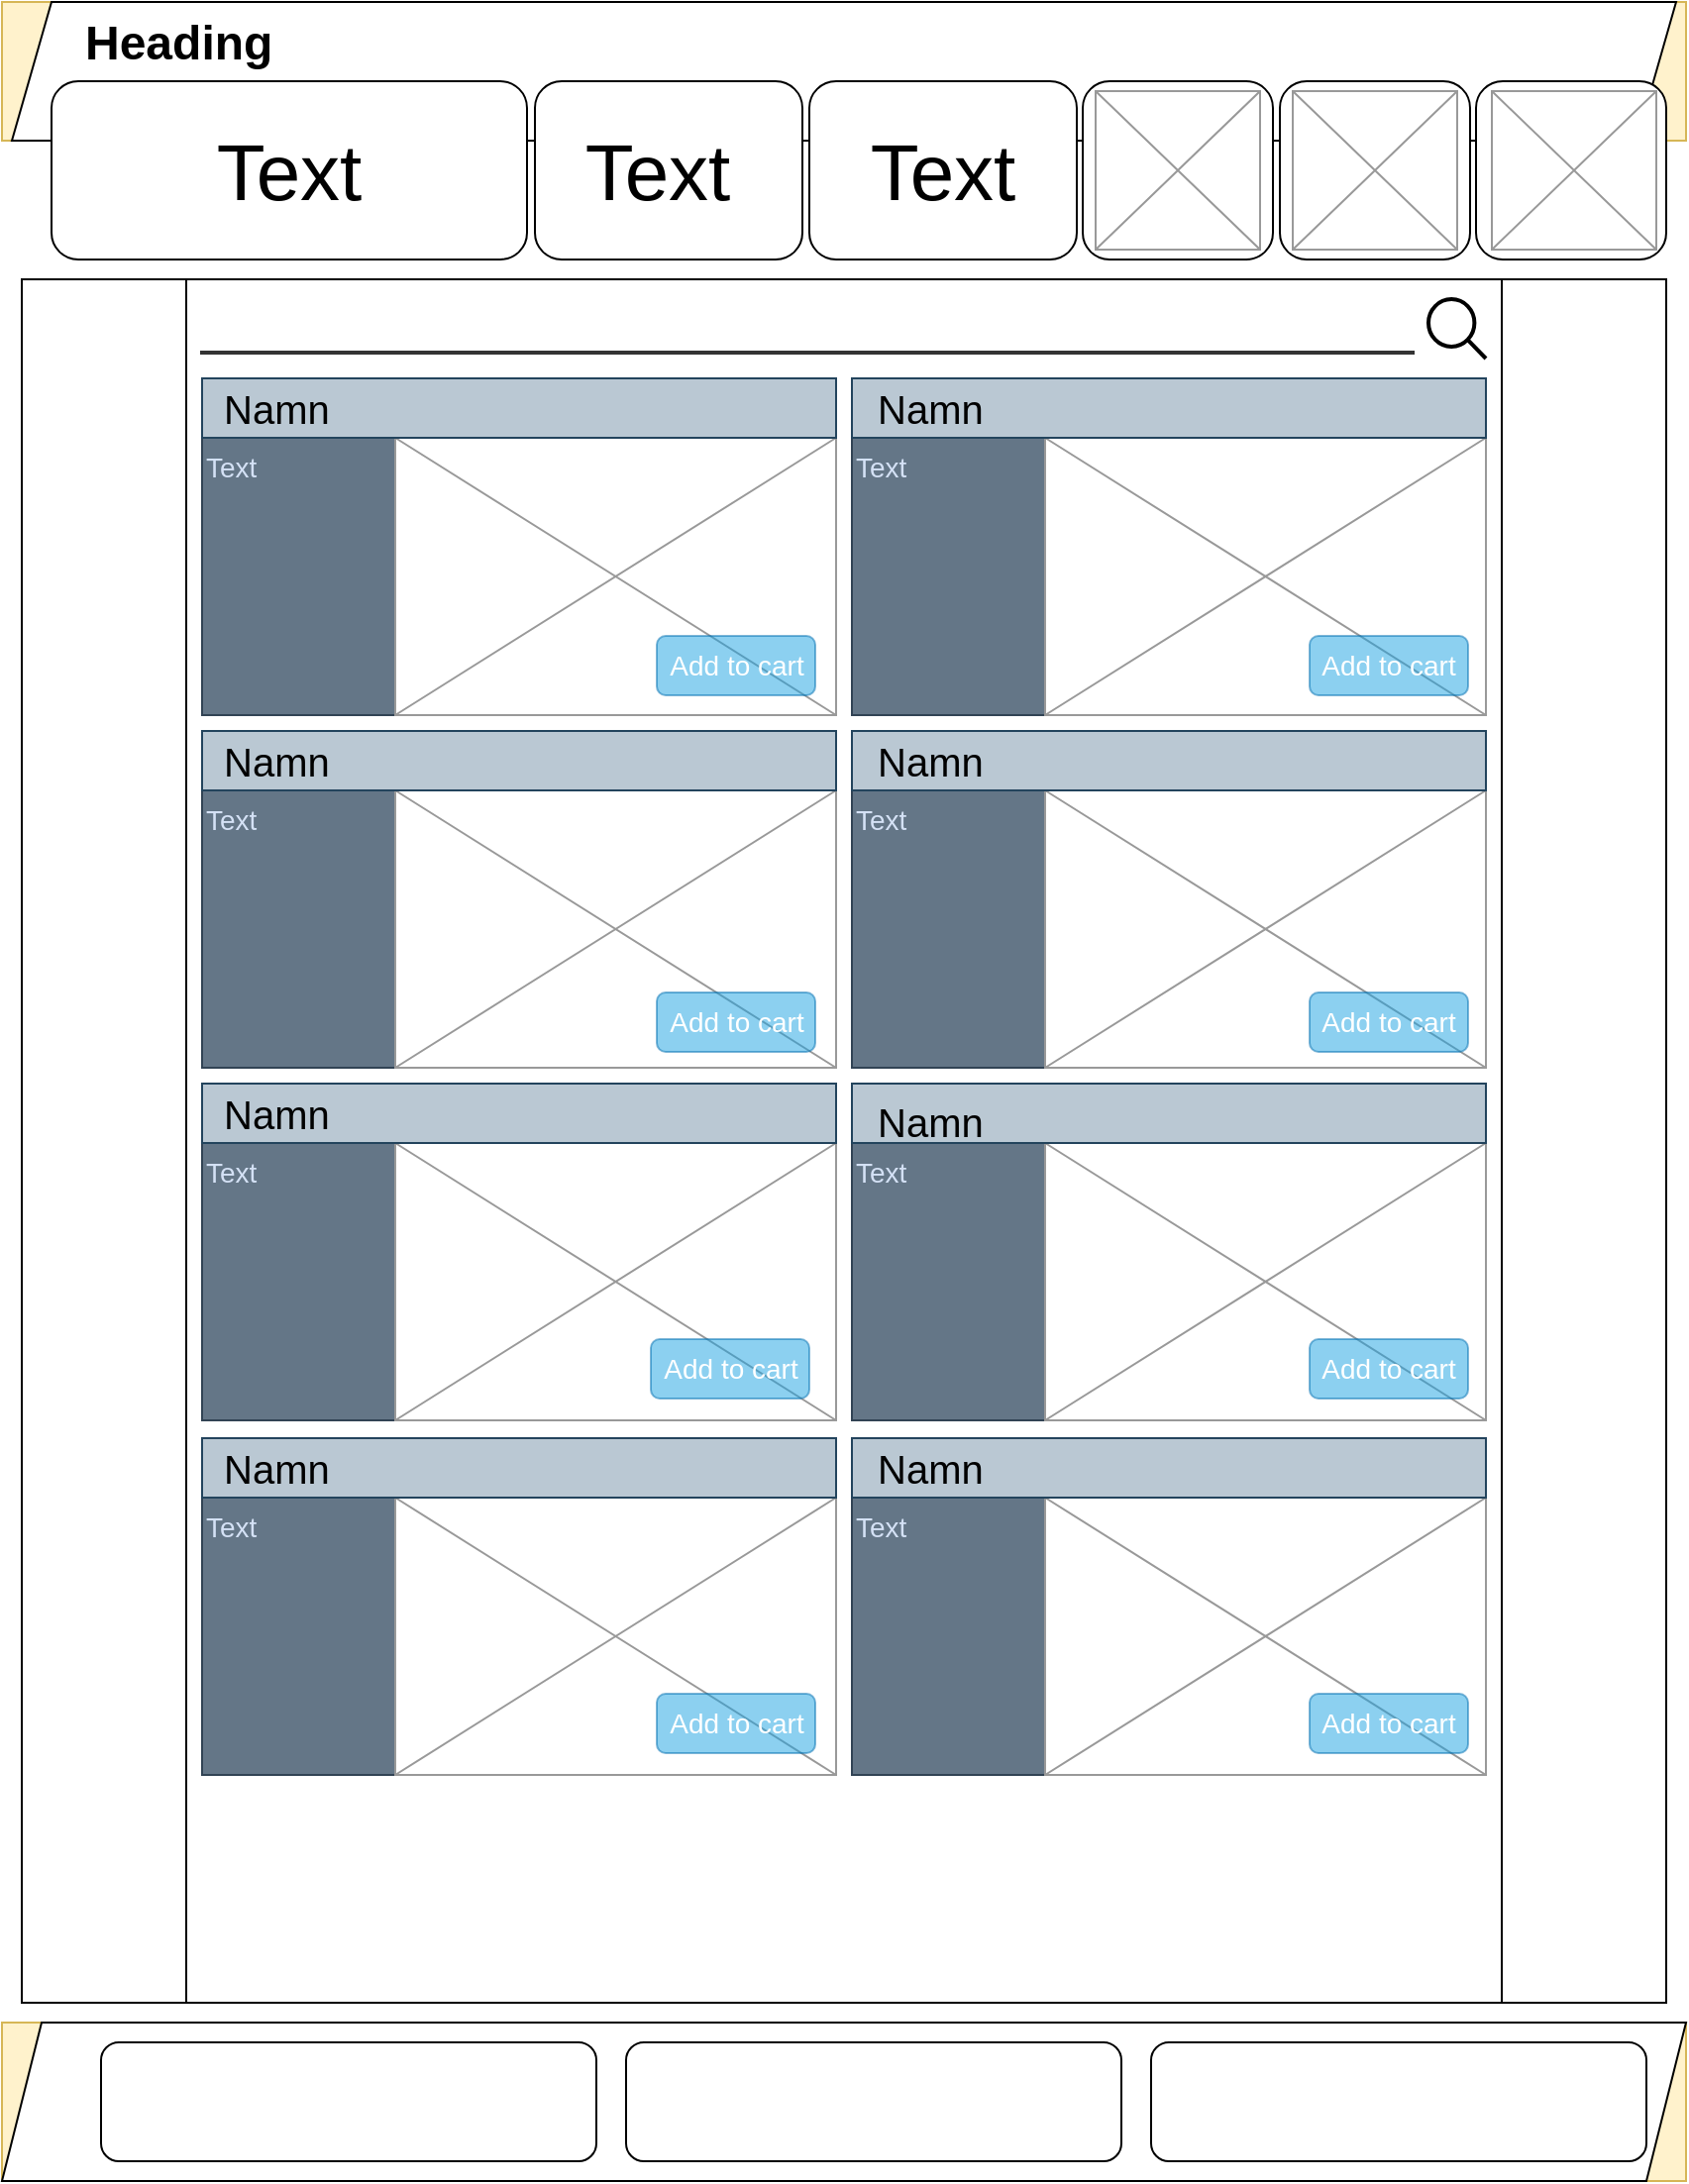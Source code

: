 <mxfile version="24.2.2" type="github">
  <diagram name="Page-1" id="_aL2HyndRuFS0IE2gdwW">
    <mxGraphModel dx="1222" dy="646" grid="1" gridSize="10" guides="1" tooltips="1" connect="1" arrows="1" fold="1" page="1" pageScale="1" pageWidth="850" pageHeight="1100" math="0" shadow="0">
      <root>
        <mxCell id="0" />
        <mxCell id="1" parent="0" />
        <mxCell id="N-eIPzf-mlfhLaISLXKf-17" value="" style="rounded=0;whiteSpace=wrap;html=1;fillColor=#fff2cc;strokeColor=#d6b656;" vertex="1" parent="1">
          <mxGeometry width="850" height="70" as="geometry" />
        </mxCell>
        <mxCell id="N-eIPzf-mlfhLaISLXKf-16" value="" style="rounded=0;whiteSpace=wrap;html=1;fillColor=#fff2cc;strokeColor=#d6b656;" vertex="1" parent="1">
          <mxGeometry y="1020" width="850" height="80" as="geometry" />
        </mxCell>
        <mxCell id="N-eIPzf-mlfhLaISLXKf-6" value="" style="shape=parallelogram;perimeter=parallelogramPerimeter;whiteSpace=wrap;html=1;fixedSize=1;" vertex="1" parent="1">
          <mxGeometry x="5" width="840" height="70" as="geometry" />
        </mxCell>
        <mxCell id="N-eIPzf-mlfhLaISLXKf-4" value="" style="rounded=1;whiteSpace=wrap;html=1;" vertex="1" parent="1">
          <mxGeometry x="407.5" y="40" width="135" height="90" as="geometry" />
        </mxCell>
        <mxCell id="N-eIPzf-mlfhLaISLXKf-2" value="" style="rounded=1;whiteSpace=wrap;html=1;" vertex="1" parent="1">
          <mxGeometry x="25" y="40" width="240" height="90" as="geometry" />
        </mxCell>
        <mxCell id="N-eIPzf-mlfhLaISLXKf-9" value="" style="shape=process;whiteSpace=wrap;html=1;backgroundOutline=1;" vertex="1" parent="1">
          <mxGeometry x="10" y="140" width="830" height="870" as="geometry" />
        </mxCell>
        <mxCell id="N-eIPzf-mlfhLaISLXKf-10" value="" style="shape=parallelogram;perimeter=parallelogramPerimeter;whiteSpace=wrap;html=1;fixedSize=1;" vertex="1" parent="1">
          <mxGeometry y="1020" width="850" height="80" as="geometry" />
        </mxCell>
        <mxCell id="N-eIPzf-mlfhLaISLXKf-13" value="" style="rounded=1;whiteSpace=wrap;html=1;" vertex="1" parent="1">
          <mxGeometry x="580" y="1030" width="250" height="60" as="geometry" />
        </mxCell>
        <mxCell id="N-eIPzf-mlfhLaISLXKf-14" value="" style="rounded=1;whiteSpace=wrap;html=1;" vertex="1" parent="1">
          <mxGeometry x="50" y="1030" width="250" height="60" as="geometry" />
        </mxCell>
        <mxCell id="N-eIPzf-mlfhLaISLXKf-15" value="" style="rounded=1;whiteSpace=wrap;html=1;" vertex="1" parent="1">
          <mxGeometry x="315" y="1030" width="250" height="60" as="geometry" />
        </mxCell>
        <mxCell id="N-eIPzf-mlfhLaISLXKf-25" value="&lt;font style=&quot;font-size: 40px;&quot;&gt;Text&lt;/font&gt;" style="text;html=1;align=center;verticalAlign=middle;whiteSpace=wrap;rounded=0;" vertex="1" parent="1">
          <mxGeometry x="65" y="45" width="160" height="80" as="geometry" />
        </mxCell>
        <mxCell id="N-eIPzf-mlfhLaISLXKf-29" value="&lt;h1 style=&quot;margin-top: 0px;&quot;&gt;Heading&lt;/h1&gt;" style="text;html=1;whiteSpace=wrap;overflow=hidden;rounded=0;" vertex="1" parent="1">
          <mxGeometry x="40" width="655" height="35" as="geometry" />
        </mxCell>
        <mxCell id="N-eIPzf-mlfhLaISLXKf-50" value="" style="rounded=0;whiteSpace=wrap;html=1;fillColor=#647687;strokeColor=#314354;fontColor=#ffffff;" vertex="1" parent="1">
          <mxGeometry x="101" y="190" width="320" height="170" as="geometry" />
        </mxCell>
        <mxCell id="N-eIPzf-mlfhLaISLXKf-47" value="" style="rounded=1;whiteSpace=wrap;html=1;" vertex="1" parent="1">
          <mxGeometry x="269" y="40" width="135" height="90" as="geometry" />
        </mxCell>
        <mxCell id="N-eIPzf-mlfhLaISLXKf-46" value="" style="rounded=1;whiteSpace=wrap;html=1;" vertex="1" parent="1">
          <mxGeometry x="645" y="40" width="96" height="90" as="geometry" />
        </mxCell>
        <mxCell id="N-eIPzf-mlfhLaISLXKf-26" value="&lt;font style=&quot;font-size: 40px;&quot;&gt;Text&lt;/font&gt;" style="text;html=1;align=center;verticalAlign=middle;whiteSpace=wrap;rounded=0;" vertex="1" parent="1">
          <mxGeometry x="250.5" y="45" width="160" height="80" as="geometry" />
        </mxCell>
        <mxCell id="N-eIPzf-mlfhLaISLXKf-49" value="" style="verticalLabelPosition=bottom;shadow=0;dashed=0;align=center;html=1;verticalAlign=top;strokeWidth=1;shape=mxgraph.mockup.graphics.simpleIcon;strokeColor=#999999;" vertex="1" parent="1">
          <mxGeometry x="198.5" y="220" width="222.5" height="140" as="geometry" />
        </mxCell>
        <mxCell id="N-eIPzf-mlfhLaISLXKf-51" value="" style="rounded=0;whiteSpace=wrap;html=1;fillColor=#bac8d3;strokeColor=#23445d;" vertex="1" parent="1">
          <mxGeometry x="101" y="190" width="320" height="30" as="geometry" />
        </mxCell>
        <mxCell id="N-eIPzf-mlfhLaISLXKf-44" value="&lt;font style=&quot;font-size: 20px;&quot;&gt;Namn&lt;/font&gt;" style="text;html=1;align=left;verticalAlign=middle;whiteSpace=wrap;rounded=0;" vertex="1" parent="1">
          <mxGeometry x="110" y="190" width="70" height="30" as="geometry" />
        </mxCell>
        <mxCell id="N-eIPzf-mlfhLaISLXKf-52" value="&lt;font style=&quot;font-size: 14px;&quot; color=&quot;#d4e1f5&quot;&gt;Text&lt;/font&gt;" style="text;html=1;align=left;verticalAlign=top;whiteSpace=wrap;rounded=0;horizontal=1;" vertex="1" parent="1">
          <mxGeometry x="101" y="220" width="95" height="140" as="geometry" />
        </mxCell>
        <mxCell id="N-eIPzf-mlfhLaISLXKf-68" value="" style="rounded=0;whiteSpace=wrap;html=1;fillColor=#647687;strokeColor=#314354;fontColor=#ffffff;" vertex="1" parent="1">
          <mxGeometry x="429" y="190" width="320" height="170" as="geometry" />
        </mxCell>
        <mxCell id="N-eIPzf-mlfhLaISLXKf-69" value="" style="verticalLabelPosition=bottom;shadow=0;dashed=0;align=center;html=1;verticalAlign=top;strokeWidth=1;shape=mxgraph.mockup.graphics.simpleIcon;strokeColor=#999999;" vertex="1" parent="1">
          <mxGeometry x="526.5" y="220" width="222.5" height="140" as="geometry" />
        </mxCell>
        <mxCell id="N-eIPzf-mlfhLaISLXKf-70" value="" style="rounded=0;whiteSpace=wrap;html=1;fillColor=#bac8d3;strokeColor=#23445d;" vertex="1" parent="1">
          <mxGeometry x="429" y="190" width="320" height="30" as="geometry" />
        </mxCell>
        <mxCell id="N-eIPzf-mlfhLaISLXKf-71" value="&lt;font style=&quot;font-size: 20px;&quot;&gt;Namn&lt;/font&gt;" style="text;html=1;align=left;verticalAlign=middle;whiteSpace=wrap;rounded=0;" vertex="1" parent="1">
          <mxGeometry x="440" y="190" width="70" height="30" as="geometry" />
        </mxCell>
        <mxCell id="N-eIPzf-mlfhLaISLXKf-72" value="&lt;font style=&quot;font-size: 14px;&quot; color=&quot;#d4e1f5&quot;&gt;Text&lt;/font&gt;" style="text;html=1;align=left;verticalAlign=top;whiteSpace=wrap;rounded=0;horizontal=1;" vertex="1" parent="1">
          <mxGeometry x="429" y="220" width="95" height="140" as="geometry" />
        </mxCell>
        <mxCell id="N-eIPzf-mlfhLaISLXKf-73" value="" style="rounded=0;whiteSpace=wrap;html=1;fillColor=#647687;strokeColor=#314354;fontColor=#ffffff;" vertex="1" parent="1">
          <mxGeometry x="101" y="368" width="320" height="170" as="geometry" />
        </mxCell>
        <mxCell id="N-eIPzf-mlfhLaISLXKf-74" value="" style="verticalLabelPosition=bottom;shadow=0;dashed=0;align=center;html=1;verticalAlign=top;strokeWidth=1;shape=mxgraph.mockup.graphics.simpleIcon;strokeColor=#999999;" vertex="1" parent="1">
          <mxGeometry x="198.5" y="398" width="222.5" height="140" as="geometry" />
        </mxCell>
        <mxCell id="N-eIPzf-mlfhLaISLXKf-75" value="" style="rounded=0;whiteSpace=wrap;html=1;fillColor=#bac8d3;strokeColor=#23445d;" vertex="1" parent="1">
          <mxGeometry x="101" y="368" width="320" height="30" as="geometry" />
        </mxCell>
        <mxCell id="N-eIPzf-mlfhLaISLXKf-76" value="&lt;font style=&quot;font-size: 20px;&quot;&gt;Namn&lt;/font&gt;" style="text;html=1;align=left;verticalAlign=middle;whiteSpace=wrap;rounded=0;" vertex="1" parent="1">
          <mxGeometry x="110" y="368" width="70" height="30" as="geometry" />
        </mxCell>
        <mxCell id="N-eIPzf-mlfhLaISLXKf-77" value="&lt;font style=&quot;font-size: 14px;&quot; color=&quot;#d4e1f5&quot;&gt;Text&lt;/font&gt;" style="text;html=1;align=left;verticalAlign=top;whiteSpace=wrap;rounded=0;horizontal=1;" vertex="1" parent="1">
          <mxGeometry x="101" y="398" width="95" height="140" as="geometry" />
        </mxCell>
        <mxCell id="N-eIPzf-mlfhLaISLXKf-78" value="" style="rounded=0;whiteSpace=wrap;html=1;fillColor=#647687;strokeColor=#314354;fontColor=#ffffff;" vertex="1" parent="1">
          <mxGeometry x="429" y="368" width="320" height="170" as="geometry" />
        </mxCell>
        <mxCell id="N-eIPzf-mlfhLaISLXKf-79" value="" style="verticalLabelPosition=bottom;shadow=0;dashed=0;align=center;html=1;verticalAlign=top;strokeWidth=1;shape=mxgraph.mockup.graphics.simpleIcon;strokeColor=#999999;" vertex="1" parent="1">
          <mxGeometry x="526.5" y="398" width="222.5" height="140" as="geometry" />
        </mxCell>
        <mxCell id="N-eIPzf-mlfhLaISLXKf-80" value="" style="rounded=0;whiteSpace=wrap;html=1;fillColor=#bac8d3;strokeColor=#23445d;" vertex="1" parent="1">
          <mxGeometry x="429" y="368" width="320" height="30" as="geometry" />
        </mxCell>
        <mxCell id="N-eIPzf-mlfhLaISLXKf-81" value="&lt;font style=&quot;font-size: 20px;&quot;&gt;Namn&lt;/font&gt;" style="text;html=1;align=left;verticalAlign=middle;whiteSpace=wrap;rounded=0;" vertex="1" parent="1">
          <mxGeometry x="440" y="368" width="70" height="30" as="geometry" />
        </mxCell>
        <mxCell id="N-eIPzf-mlfhLaISLXKf-82" value="&lt;font style=&quot;font-size: 14px;&quot; color=&quot;#d4e1f5&quot;&gt;Text&lt;/font&gt;" style="text;html=1;align=left;verticalAlign=top;whiteSpace=wrap;rounded=0;horizontal=1;" vertex="1" parent="1">
          <mxGeometry x="429" y="398" width="95" height="140" as="geometry" />
        </mxCell>
        <mxCell id="N-eIPzf-mlfhLaISLXKf-83" value="" style="rounded=0;whiteSpace=wrap;html=1;fillColor=#647687;strokeColor=#314354;fontColor=#ffffff;" vertex="1" parent="1">
          <mxGeometry x="101" y="546" width="320" height="170" as="geometry" />
        </mxCell>
        <mxCell id="N-eIPzf-mlfhLaISLXKf-84" value="" style="verticalLabelPosition=bottom;shadow=0;dashed=0;align=center;html=1;verticalAlign=top;strokeWidth=1;shape=mxgraph.mockup.graphics.simpleIcon;strokeColor=#999999;" vertex="1" parent="1">
          <mxGeometry x="198.5" y="576" width="222.5" height="140" as="geometry" />
        </mxCell>
        <mxCell id="N-eIPzf-mlfhLaISLXKf-85" value="" style="rounded=0;whiteSpace=wrap;html=1;fillColor=#bac8d3;strokeColor=#23445d;" vertex="1" parent="1">
          <mxGeometry x="101" y="546" width="320" height="30" as="geometry" />
        </mxCell>
        <mxCell id="N-eIPzf-mlfhLaISLXKf-86" value="&lt;font style=&quot;font-size: 20px;&quot;&gt;Namn&lt;/font&gt;" style="text;html=1;align=left;verticalAlign=middle;whiteSpace=wrap;rounded=0;" vertex="1" parent="1">
          <mxGeometry x="110" y="546" width="70" height="30" as="geometry" />
        </mxCell>
        <mxCell id="N-eIPzf-mlfhLaISLXKf-87" value="&lt;font style=&quot;font-size: 14px;&quot; color=&quot;#d4e1f5&quot;&gt;Text&lt;/font&gt;" style="text;html=1;align=left;verticalAlign=top;whiteSpace=wrap;rounded=0;horizontal=1;" vertex="1" parent="1">
          <mxGeometry x="101" y="576" width="95" height="140" as="geometry" />
        </mxCell>
        <mxCell id="N-eIPzf-mlfhLaISLXKf-88" value="" style="rounded=0;whiteSpace=wrap;html=1;fillColor=#647687;strokeColor=#314354;fontColor=#ffffff;" vertex="1" parent="1">
          <mxGeometry x="429" y="546" width="320" height="170" as="geometry" />
        </mxCell>
        <mxCell id="N-eIPzf-mlfhLaISLXKf-89" value="" style="verticalLabelPosition=bottom;shadow=0;dashed=0;align=center;html=1;verticalAlign=top;strokeWidth=1;shape=mxgraph.mockup.graphics.simpleIcon;strokeColor=#999999;" vertex="1" parent="1">
          <mxGeometry x="526.5" y="576" width="222.5" height="140" as="geometry" />
        </mxCell>
        <mxCell id="N-eIPzf-mlfhLaISLXKf-90" value="" style="rounded=0;whiteSpace=wrap;html=1;fillColor=#bac8d3;strokeColor=#23445d;" vertex="1" parent="1">
          <mxGeometry x="429" y="546" width="320" height="30" as="geometry" />
        </mxCell>
        <mxCell id="N-eIPzf-mlfhLaISLXKf-91" value="&lt;font style=&quot;font-size: 20px;&quot;&gt;Namn&lt;/font&gt;" style="text;html=1;align=left;verticalAlign=middle;whiteSpace=wrap;rounded=0;" vertex="1" parent="1">
          <mxGeometry x="440" y="550" width="70" height="30" as="geometry" />
        </mxCell>
        <mxCell id="N-eIPzf-mlfhLaISLXKf-92" value="&lt;font style=&quot;font-size: 14px;&quot; color=&quot;#d4e1f5&quot;&gt;Text&lt;/font&gt;" style="text;html=1;align=left;verticalAlign=top;whiteSpace=wrap;rounded=0;horizontal=1;" vertex="1" parent="1">
          <mxGeometry x="429" y="576" width="95" height="140" as="geometry" />
        </mxCell>
        <mxCell id="N-eIPzf-mlfhLaISLXKf-103" value="" style="rounded=0;whiteSpace=wrap;html=1;fillColor=#647687;strokeColor=#314354;fontColor=#ffffff;" vertex="1" parent="1">
          <mxGeometry x="101" y="725" width="320" height="170" as="geometry" />
        </mxCell>
        <mxCell id="N-eIPzf-mlfhLaISLXKf-104" value="" style="verticalLabelPosition=bottom;shadow=0;dashed=0;align=center;html=1;verticalAlign=top;strokeWidth=1;shape=mxgraph.mockup.graphics.simpleIcon;strokeColor=#999999;" vertex="1" parent="1">
          <mxGeometry x="198.5" y="755" width="222.5" height="140" as="geometry" />
        </mxCell>
        <mxCell id="N-eIPzf-mlfhLaISLXKf-105" value="" style="rounded=0;whiteSpace=wrap;html=1;fillColor=#bac8d3;strokeColor=#23445d;" vertex="1" parent="1">
          <mxGeometry x="101" y="725" width="320" height="30" as="geometry" />
        </mxCell>
        <mxCell id="N-eIPzf-mlfhLaISLXKf-106" value="&lt;font style=&quot;font-size: 20px;&quot;&gt;Namn&lt;/font&gt;" style="text;html=1;align=left;verticalAlign=middle;whiteSpace=wrap;rounded=0;" vertex="1" parent="1">
          <mxGeometry x="110" y="725" width="70" height="30" as="geometry" />
        </mxCell>
        <mxCell id="N-eIPzf-mlfhLaISLXKf-107" value="&lt;font style=&quot;font-size: 14px;&quot; color=&quot;#d4e1f5&quot;&gt;Text&lt;/font&gt;" style="text;html=1;align=left;verticalAlign=top;whiteSpace=wrap;rounded=0;horizontal=1;" vertex="1" parent="1">
          <mxGeometry x="101" y="755" width="95" height="140" as="geometry" />
        </mxCell>
        <mxCell id="N-eIPzf-mlfhLaISLXKf-108" value="" style="rounded=0;whiteSpace=wrap;html=1;fillColor=#647687;strokeColor=#314354;fontColor=#ffffff;" vertex="1" parent="1">
          <mxGeometry x="429" y="725" width="320" height="170" as="geometry" />
        </mxCell>
        <mxCell id="N-eIPzf-mlfhLaISLXKf-109" value="" style="verticalLabelPosition=bottom;shadow=0;dashed=0;align=center;html=1;verticalAlign=top;strokeWidth=1;shape=mxgraph.mockup.graphics.simpleIcon;strokeColor=#999999;" vertex="1" parent="1">
          <mxGeometry x="526.5" y="755" width="222.5" height="140" as="geometry" />
        </mxCell>
        <mxCell id="N-eIPzf-mlfhLaISLXKf-110" value="" style="rounded=0;whiteSpace=wrap;html=1;fillColor=#bac8d3;strokeColor=#23445d;" vertex="1" parent="1">
          <mxGeometry x="429" y="725" width="320" height="30" as="geometry" />
        </mxCell>
        <mxCell id="N-eIPzf-mlfhLaISLXKf-111" value="&lt;font style=&quot;font-size: 20px;&quot;&gt;Namn&lt;/font&gt;" style="text;html=1;align=left;verticalAlign=middle;whiteSpace=wrap;rounded=0;" vertex="1" parent="1">
          <mxGeometry x="440" y="725" width="70" height="30" as="geometry" />
        </mxCell>
        <mxCell id="N-eIPzf-mlfhLaISLXKf-112" value="&lt;font style=&quot;font-size: 14px;&quot; color=&quot;#d4e1f5&quot;&gt;Text&lt;/font&gt;" style="text;html=1;align=left;verticalAlign=top;whiteSpace=wrap;rounded=0;horizontal=1;" vertex="1" parent="1">
          <mxGeometry x="429" y="755" width="95" height="140" as="geometry" />
        </mxCell>
        <mxCell id="N-eIPzf-mlfhLaISLXKf-116" value="&lt;font style=&quot;font-size: 14px;&quot;&gt;Add to cart&lt;/font&gt;" style="rounded=1;whiteSpace=wrap;html=1;fillColor=#1ba1e2;strokeColor=#006EAF;fontColor=#ffffff;opacity=50;" vertex="1" parent="1">
          <mxGeometry x="660" y="500" width="80" height="30" as="geometry" />
        </mxCell>
        <mxCell id="N-eIPzf-mlfhLaISLXKf-121" value="&lt;font style=&quot;font-size: 14px;&quot;&gt;Add to cart&lt;/font&gt;" style="rounded=1;whiteSpace=wrap;html=1;fillColor=#1ba1e2;strokeColor=#006EAF;fontColor=#ffffff;opacity=50;" vertex="1" parent="1">
          <mxGeometry x="660" y="320" width="80" height="30" as="geometry" />
        </mxCell>
        <mxCell id="N-eIPzf-mlfhLaISLXKf-122" value="&lt;font style=&quot;font-size: 14px;&quot;&gt;Add to cart&lt;/font&gt;" style="rounded=1;whiteSpace=wrap;html=1;fillColor=#1ba1e2;strokeColor=#006EAF;fontColor=#ffffff;opacity=50;" vertex="1" parent="1">
          <mxGeometry x="330.5" y="320" width="80" height="30" as="geometry" />
        </mxCell>
        <mxCell id="N-eIPzf-mlfhLaISLXKf-123" value="&lt;font style=&quot;font-size: 14px;&quot;&gt;Add to cart&lt;/font&gt;" style="rounded=1;whiteSpace=wrap;html=1;fillColor=#1ba1e2;strokeColor=#006EAF;fontColor=#ffffff;opacity=50;" vertex="1" parent="1">
          <mxGeometry x="330.5" y="500" width="80" height="30" as="geometry" />
        </mxCell>
        <mxCell id="N-eIPzf-mlfhLaISLXKf-124" value="&lt;font style=&quot;font-size: 14px;&quot;&gt;Add to cart&lt;/font&gt;" style="rounded=1;whiteSpace=wrap;html=1;fillColor=#1ba1e2;strokeColor=#006EAF;fontColor=#ffffff;opacity=50;" vertex="1" parent="1">
          <mxGeometry x="327.5" y="675" width="80" height="30" as="geometry" />
        </mxCell>
        <mxCell id="N-eIPzf-mlfhLaISLXKf-125" value="&lt;font style=&quot;font-size: 14px;&quot;&gt;Add to cart&lt;/font&gt;" style="rounded=1;whiteSpace=wrap;html=1;fillColor=#1ba1e2;strokeColor=#006EAF;fontColor=#ffffff;opacity=50;" vertex="1" parent="1">
          <mxGeometry x="660" y="675" width="80" height="30" as="geometry" />
        </mxCell>
        <mxCell id="N-eIPzf-mlfhLaISLXKf-126" value="&lt;font style=&quot;font-size: 14px;&quot;&gt;Add to cart&lt;/font&gt;" style="rounded=1;whiteSpace=wrap;html=1;fillColor=#1ba1e2;strokeColor=#006EAF;fontColor=#ffffff;opacity=50;" vertex="1" parent="1">
          <mxGeometry x="660" y="854" width="80" height="30" as="geometry" />
        </mxCell>
        <mxCell id="N-eIPzf-mlfhLaISLXKf-127" value="&lt;font style=&quot;font-size: 14px;&quot;&gt;Add to cart&lt;/font&gt;" style="rounded=1;whiteSpace=wrap;html=1;fillColor=#1ba1e2;strokeColor=#006EAF;fontColor=#ffffff;opacity=50;" vertex="1" parent="1">
          <mxGeometry x="330.5" y="854" width="80" height="30" as="geometry" />
        </mxCell>
        <mxCell id="N-eIPzf-mlfhLaISLXKf-129" value="" style="html=1;verticalLabelPosition=bottom;align=center;labelBackgroundColor=#ffffff;verticalAlign=top;strokeWidth=2;strokeColor=#000000;shadow=0;dashed=0;shape=mxgraph.ios7.icons.looking_glass;" vertex="1" parent="1">
          <mxGeometry x="720" y="150" width="29" height="30" as="geometry" />
        </mxCell>
        <mxCell id="N-eIPzf-mlfhLaISLXKf-134" value="" style="line;strokeWidth=2;html=1;opacity=80;" vertex="1" parent="1">
          <mxGeometry x="100" y="172" width="613" height="10" as="geometry" />
        </mxCell>
        <mxCell id="N-eIPzf-mlfhLaISLXKf-135" value="" style="rounded=1;whiteSpace=wrap;html=1;" vertex="1" parent="1">
          <mxGeometry x="744" y="40" width="96" height="90" as="geometry" />
        </mxCell>
        <mxCell id="N-eIPzf-mlfhLaISLXKf-136" value="" style="rounded=1;whiteSpace=wrap;html=1;" vertex="1" parent="1">
          <mxGeometry x="545.5" y="40" width="96" height="90" as="geometry" />
        </mxCell>
        <mxCell id="N-eIPzf-mlfhLaISLXKf-137" value="&lt;font style=&quot;font-size: 40px;&quot;&gt;Text&lt;/font&gt;" style="text;html=1;align=center;verticalAlign=middle;whiteSpace=wrap;rounded=0;" vertex="1" parent="1">
          <mxGeometry x="395" y="45" width="160" height="80" as="geometry" />
        </mxCell>
        <mxCell id="N-eIPzf-mlfhLaISLXKf-139" value="" style="verticalLabelPosition=bottom;shadow=0;dashed=0;align=center;html=1;verticalAlign=top;strokeWidth=1;shape=mxgraph.mockup.graphics.simpleIcon;strokeColor=#999999;" vertex="1" parent="1">
          <mxGeometry x="552" y="45" width="83" height="80" as="geometry" />
        </mxCell>
        <mxCell id="N-eIPzf-mlfhLaISLXKf-140" value="" style="verticalLabelPosition=bottom;shadow=0;dashed=0;align=center;html=1;verticalAlign=top;strokeWidth=1;shape=mxgraph.mockup.graphics.simpleIcon;strokeColor=#999999;" vertex="1" parent="1">
          <mxGeometry x="651.5" y="45" width="83" height="80" as="geometry" />
        </mxCell>
        <mxCell id="N-eIPzf-mlfhLaISLXKf-141" value="" style="verticalLabelPosition=bottom;shadow=0;dashed=0;align=center;html=1;verticalAlign=top;strokeWidth=1;shape=mxgraph.mockup.graphics.simpleIcon;strokeColor=#999999;" vertex="1" parent="1">
          <mxGeometry x="752" y="45" width="83" height="80" as="geometry" />
        </mxCell>
      </root>
    </mxGraphModel>
  </diagram>
</mxfile>
